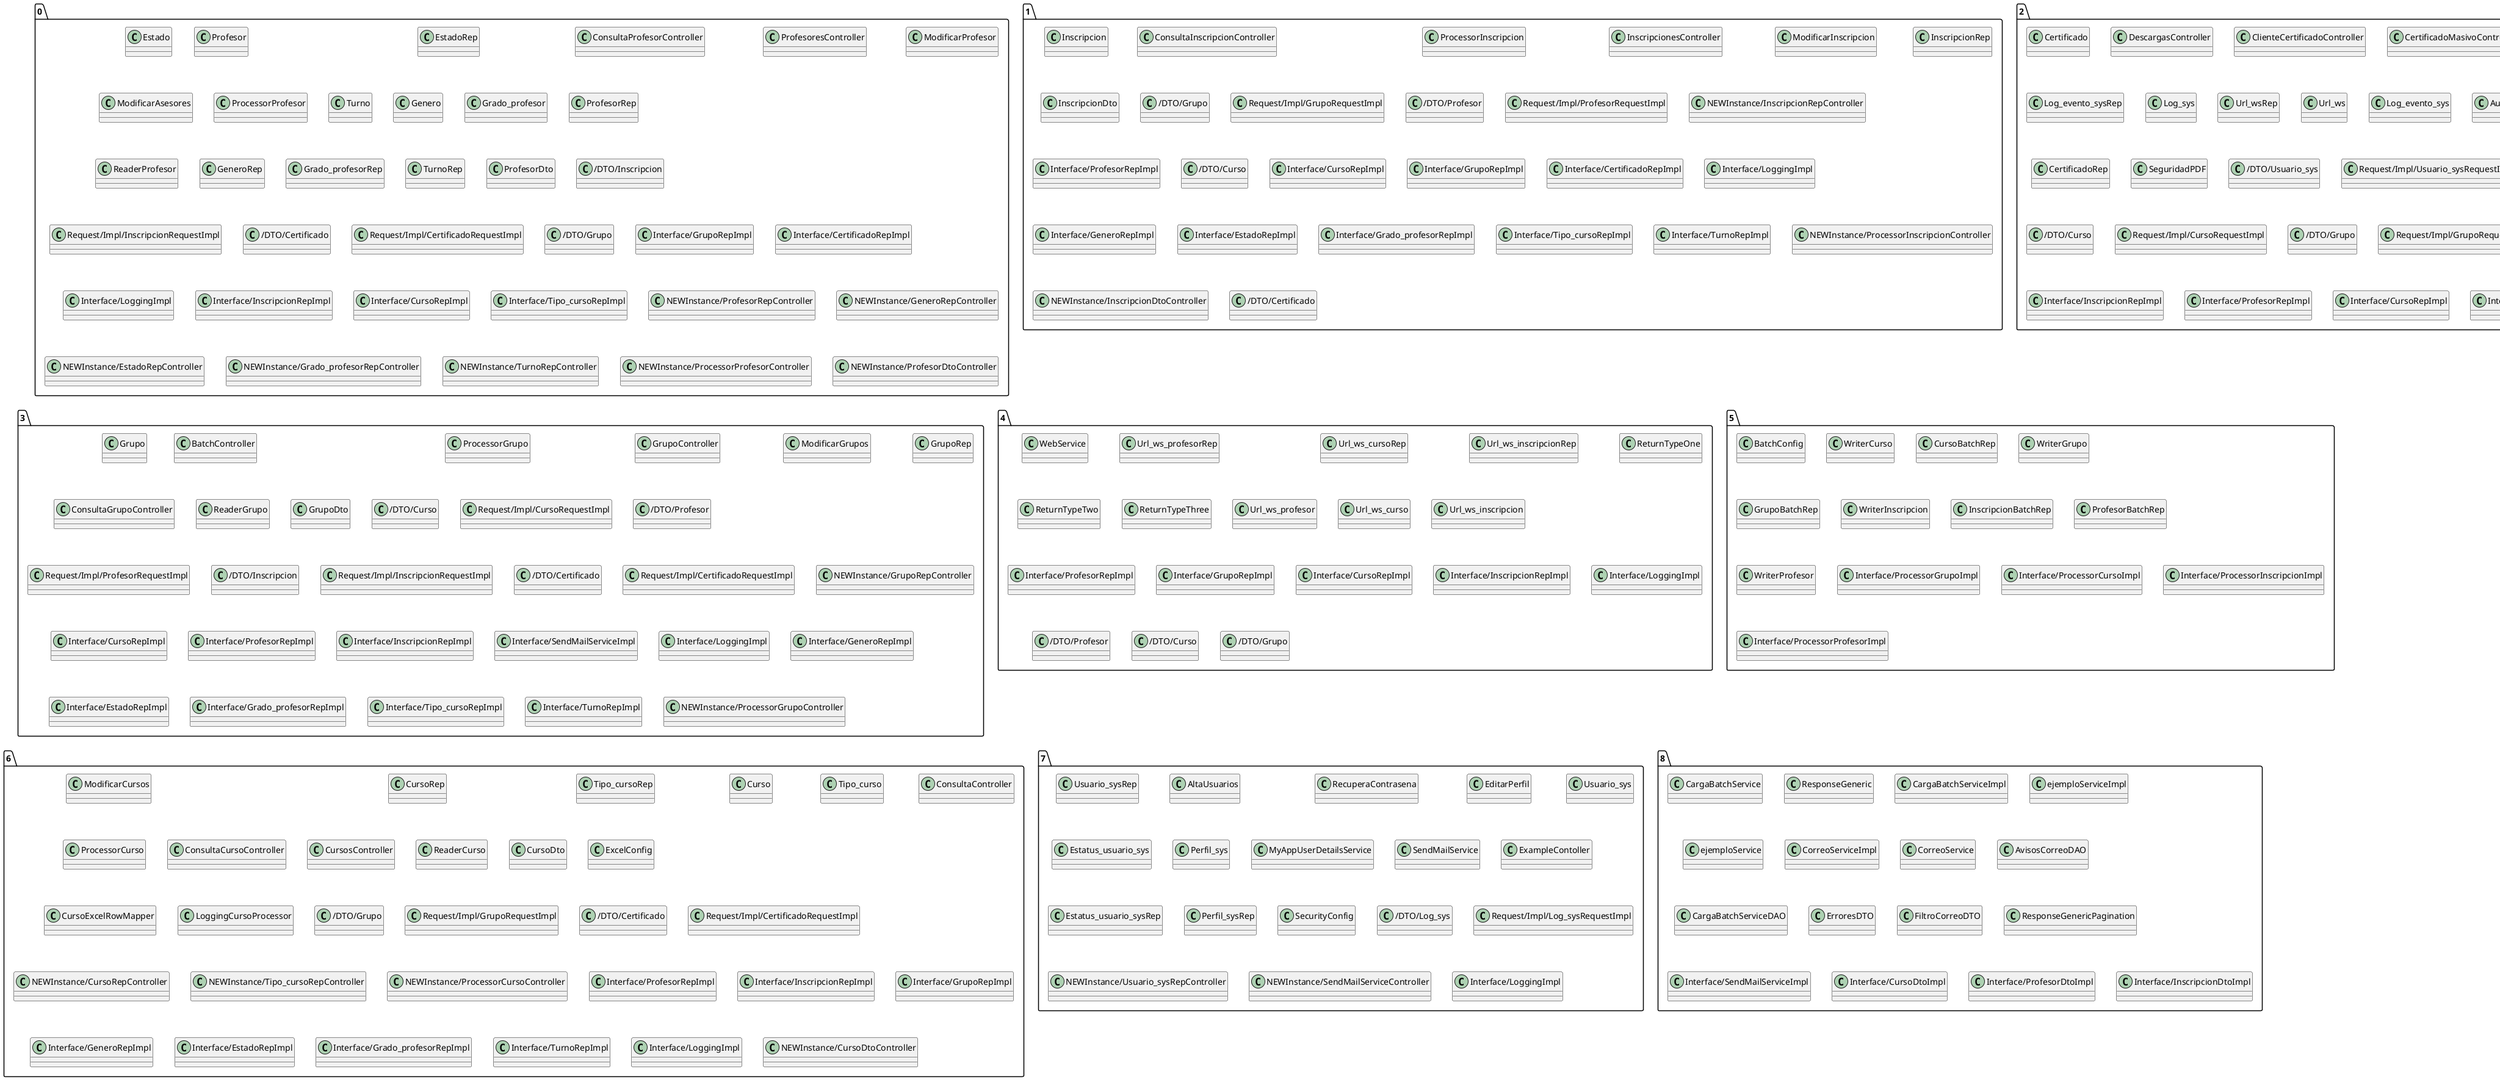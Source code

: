@startuml
package 0 <<Folder>> {
Class 0.Estado {
}
Class 0.Profesor {
}
Class 0.EstadoRep {
}
Class 0.ConsultaProfesorController {
}
Class 0.ProfesoresController {
}
Class 0.ModificarProfesor {
}
Class 0.ModificarAsesores {
}
Class 0.ProcessorProfesor {
}
Class 0.Turno {
}
Class 0.Genero {
}
Class 0.Grado_profesor {
}
Class 0.ProfesorRep {
}
Class 0.ReaderProfesor {
}
Class 0.GeneroRep {
}
Class 0.Grado_profesorRep {
}
Class 0.TurnoRep {
}
Class 0.ProfesorDto {
}
Class 0./DTO/Inscripcion {
}
Class 0.Request/Impl/InscripcionRequestImpl {
}
Class 0./DTO/Certificado {
}
Class 0.Request/Impl/CertificadoRequestImpl {
}
Class 0./DTO/Grupo {
}
Class 0.Interface/GrupoRepImpl {
}
Class 0.Interface/CertificadoRepImpl {
}
Class 0.Interface/LoggingImpl {
}
Class 0.Interface/InscripcionRepImpl {
}
Class 0.Interface/GrupoRepImpl {
}
Class 0.Interface/CursoRepImpl {
}
Class 0.Interface/Tipo_cursoRepImpl {
}
Class 0.Interface/LoggingImpl {
}
Class 0.Interface/InscripcionRepImpl {
}
Class 0.Interface/GrupoRepImpl {
}
Class 0.Interface/CursoRepImpl {
}
Class 0.Interface/Tipo_cursoRepImpl {
}
Class 0.Interface/LoggingImpl {
}
Class 0.NEWInstance/ProfesorRepController {
}
Class 0.NEWInstance/ProfesorRepController {
}
Class 0.NEWInstance/ProfesorRepController {
}
Class 0.NEWInstance/ProfesorRepController {
}
Class 0.NEWInstance/GeneroRepController {
}
Class 0.NEWInstance/EstadoRepController {
}
Class 0.NEWInstance/Grado_profesorRepController {
}
Class 0.NEWInstance/TurnoRepController {
}
Class 0.NEWInstance/ProfesorRepController {
}
Class 0.NEWInstance/ProfesorRepController {
}
Class 0.NEWInstance/ProfesorRepController {
}
Class 0.NEWInstance/ProfesorRepController {
}
Class 0.NEWInstance/ProfesorRepController {
}
Class 0.NEWInstance/ProfesorRepController {
}
Class 0.NEWInstance/ProfesorRepController {
}
Class 0.NEWInstance/GeneroRepController {
}
Class 0.NEWInstance/EstadoRepController {
}
Class 0.NEWInstance/Grado_profesorRepController {
}
Class 0.NEWInstance/TurnoRepController {
}
Class 0.NEWInstance/ProfesorRepController {
}
Class 0.NEWInstance/ProcessorProfesorController {
}
Class 0.NEWInstance/ProfesorRepController {
}
Class 0.NEWInstance/GeneroRepController {
}
Class 0.NEWInstance/EstadoRepController {
}
Class 0.NEWInstance/Grado_profesorRepController {
}
Class 0.NEWInstance/TurnoRepController {
}
Class 0.NEWInstance/ProfesorRepController {
}
Class 0.NEWInstance/ProfesorDtoController {
}
}
package 1 <<Folder>> {
Class 1.Inscripcion {
}
Class 1.ConsultaInscripcionController {
}
Class 1.ProcessorInscripcion {
}
Class 1.InscripcionesController {
}
Class 1.ModificarInscripcion {
}
Class 1.InscripcionRep {
}
Class 1.InscripcionDto {
}
Class 1./DTO/Grupo {
}
Class 1.Request/Impl/GrupoRequestImpl {
}
Class 1./DTO/Profesor {
}
Class 1.Request/Impl/ProfesorRequestImpl {
}
Class 1.NEWInstance/InscripcionRepController {
}
Class 1.NEWInstance/InscripcionRepController {
}
Class 1.Interface/ProfesorRepImpl {
}
Class 1./DTO/Curso {
}
Class 1.Interface/CursoRepImpl {
}
Class 1.Interface/GrupoRepImpl {
}
Class 1.Interface/CertificadoRepImpl {
}
Class 1.Interface/ProfesorRepImpl {
}
Class 1.Interface/GrupoRepImpl {
}
Class 1.Interface/CursoRepImpl {
}
Class 1.Interface/GrupoRepImpl {
}
Class 1.Interface/ProfesorRepImpl {
}
Class 1.Interface/LoggingImpl {
}
Class 1.Interface/ProfesorRepImpl {
}
Class 1.Interface/GrupoRepImpl {
}
Class 1.Interface/CursoRepImpl {
}
Class 1.Interface/GeneroRepImpl {
}
Class 1.Interface/EstadoRepImpl {
}
Class 1.Interface/Grado_profesorRepImpl {
}
Class 1.Interface/Tipo_cursoRepImpl {
}
Class 1.Interface/TurnoRepImpl {
}
Class 1.Interface/LoggingImpl {
}
Class 1.NEWInstance/InscripcionRepController {
}
Class 1.NEWInstance/InscripcionRepController {
}
Class 1.NEWInstance/InscripcionRepController {
}
Class 1.NEWInstance/InscripcionRepController {
}
Class 1.NEWInstance/ProcessorInscripcionController {
}
Class 1.NEWInstance/InscripcionRepController {
}
Class 1.NEWInstance/InscripcionDtoController {
}
Class 1./DTO/Certificado {
}
}
package 2 <<Folder>> {
Class 2.Certificado {
}
Class 2.DescargasController {
}
Class 2.ClienteCertificadoController {
}
Class 2.CertificadoMasivoController {
}
Class 2.Logging {
}
Class 2.Log_sysRep {
}
Class 2.Log_evento_sysRep {
}
Class 2.Log_sys {
}
Class 2.Url_wsRep {
}
Class 2.Url_ws {
}
Class 2.Log_evento_sys {
}
Class 2.AuditoriasController {
}
Class 2.CertificadoRep {
}
Class 2.SeguridadPDF {
}
Class 2./DTO/Usuario_sys {
}
Class 2.Request/Impl/Usuario_sysRequestImpl {
}
Class 2./DTO/Profesor {
}
Class 2.Request/Impl/ProfesorRequestImpl {
}
Class 2./DTO/Curso {
}
Class 2.Request/Impl/CursoRequestImpl {
}
Class 2./DTO/Grupo {
}
Class 2.Request/Impl/GrupoRequestImpl {
}
Class 2.NEWInstance/CertificadoRepController {
}
Class 2.NEWInstance/LoggingController {
}
Class 2.NEWInstance/LoggingController {
}
Class 2.NEWInstance/LoggingController {
}
Class 2.NEWInstance/CertificadoRepController {
}
Class 2.NEWInstance/LoggingController {
}
Class 2.NEWInstance/LoggingController {
}
Class 2.Interface/InscripcionRepImpl {
}
Class 2.Interface/ProfesorRepImpl {
}
Class 2.Interface/ProfesorRepImpl {
}
Class 2.Interface/CursoRepImpl {
}
Class 2.Interface/GrupoRepImpl {
}
Class 2.Interface/ProfesorRepImpl {
}
Class 2.Interface/CursoRepImpl {
}
Class 2.Interface/GrupoRepImpl {
}
Class 2.Interface/Usuario_sysRepImpl {
}
Class 2.NEWInstance/LoggingController {
}
Class 2.NEWInstance/LoggingController {
}
Class 2.NEWInstance/LoggingController {
}
Class 2.NEWInstance/LoggingController {
}
Class 2.NEWInstance/LoggingController {
}
Class 2.NEWInstance/LoggingController {
}
Class 2.NEWInstance/LoggingController {
}
Class 2.NEWInstance/LoggingController {
}
Class 2./DTO/Inscripcion {
}
}
package 3 <<Folder>> {
Class 3.Grupo {
}
Class 3.BatchController {
}
Class 3.ProcessorGrupo {
}
Class 3.GrupoController {
}
Class 3.ModificarGrupos {
}
Class 3.GrupoRep {
}
Class 3.ConsultaGrupoController {
}
Class 3.ReaderGrupo {
}
Class 3.GrupoDto {
}
Class 3./DTO/Curso {
}
Class 3.Request/Impl/CursoRequestImpl {
}
Class 3./DTO/Profesor {
}
Class 3.Request/Impl/ProfesorRequestImpl {
}
Class 3./DTO/Inscripcion {
}
Class 3.Request/Impl/InscripcionRequestImpl {
}
Class 3./DTO/Certificado {
}
Class 3.Request/Impl/CertificadoRequestImpl {
}
Class 3.NEWInstance/GrupoRepController {
}
Class 3.NEWInstance/GrupoRepController {
}
Class 3.NEWInstance/GrupoRepController {
}
Class 3.NEWInstance/GrupoRepController {
}
Class 3.NEWInstance/GrupoRepController {
}
Class 3.NEWInstance/GrupoRepController {
}
Class 3.NEWInstance/GrupoRepController {
}
Class 3.NEWInstance/GrupoRepController {
}
Class 3.NEWInstance/GrupoRepController {
}
Class 3.Interface/CursoRepImpl {
}
Class 3.Interface/ProfesorRepImpl {
}
Class 3.Interface/InscripcionRepImpl {
}
Class 3.Interface/SendMailServiceImpl {
}
Class 3.Interface/CursoRepImpl {
}
Class 3.Interface/ProfesorRepImpl {
}
Class 3.Interface/CursoRepImpl {
}
Class 3.Interface/ProfesorRepImpl {
}
Class 3.Interface/LoggingImpl {
}
Class 3.Interface/ProfesorRepImpl {
}
Class 3.Interface/InscripcionRepImpl {
}
Class 3.Interface/CursoRepImpl {
}
Class 3.Interface/GeneroRepImpl {
}
Class 3.Interface/EstadoRepImpl {
}
Class 3.Interface/Grado_profesorRepImpl {
}
Class 3.Interface/Tipo_cursoRepImpl {
}
Class 3.Interface/TurnoRepImpl {
}
Class 3.Interface/LoggingImpl {
}
Class 3.NEWInstance/GrupoRepController {
}
Class 3.NEWInstance/ProcessorGrupoController {
}
Class 3.NEWInstance/GrupoRepController {
}
Class 3.NEWInstance/GrupoRepController {
}
}
package 4 <<Folder>> {
Class 4.WebService {
}
Class 4.Url_ws_profesorRep {
}
Class 4.Url_ws_cursoRep {
}
Class 4.Url_ws_inscripcionRep {
}
Class 4.ReturnTypeOne {
}
Class 4.ReturnTypeTwo {
}
Class 4.ReturnTypeThree {
}
Class 4.Url_ws_profesor {
}
Class 4.Url_ws_curso {
}
Class 4.Url_ws_inscripcion {
}
Class 4.Interface/ProfesorRepImpl {
}
Class 4.Interface/GrupoRepImpl {
}
Class 4.Interface/CursoRepImpl {
}
Class 4.Interface/InscripcionRepImpl {
}
Class 4.Interface/LoggingImpl {
}
Class 4./DTO/Profesor {
}
Class 4./DTO/Curso {
}
Class 4./DTO/Grupo {
}
}
package 5 <<Folder>> {
Class 5.BatchConfig {
}
Class 5.WriterCurso {
}
Class 5.CursoBatchRep {
}
Class 5.WriterGrupo {
}
Class 5.GrupoBatchRep {
}
Class 5.WriterInscripcion {
}
Class 5.InscripcionBatchRep {
}
Class 5.ProfesorBatchRep {
}
Class 5.WriterProfesor {
}
Class 5.Interface/ProcessorGrupoImpl {
}
Class 5.Interface/ProcessorCursoImpl {
}
Class 5.Interface/ProcessorInscripcionImpl {
}
Class 5.Interface/ProcessorProfesorImpl {
}
}
package 6 <<Folder>> {
Class 6.ModificarCursos {
}
Class 6.CursoRep {
}
Class 6.Tipo_cursoRep {
}
Class 6.Curso {
}
Class 6.Tipo_curso {
}
Class 6.ConsultaController {
}
Class 6.ProcessorCurso {
}
Class 6.ConsultaCursoController {
}
Class 6.CursosController {
}
Class 6.ReaderCurso {
}
Class 6.CursoDto {
}
Class 6.ExcelConfig {
}
Class 6.CursoExcelRowMapper {
}
Class 6.LoggingCursoProcessor {
}
Class 6./DTO/Grupo {
}
Class 6.Request/Impl/GrupoRequestImpl {
}
Class 6./DTO/Grupo {
}
Class 6.Request/Impl/GrupoRequestImpl {
}
Class 6./DTO/Certificado {
}
Class 6.Request/Impl/CertificadoRequestImpl {
}
Class 6.NEWInstance/CursoRepController {
}
Class 6.NEWInstance/Tipo_cursoRepController {
}
Class 6.NEWInstance/CursoRepController {
}
Class 6.NEWInstance/Tipo_cursoRepController {
}
Class 6.NEWInstance/CursoRepController {
}
Class 6.NEWInstance/CursoRepController {
}
Class 6.NEWInstance/CursoRepController {
}
Class 6.NEWInstance/Tipo_cursoRepController {
}
Class 6.NEWInstance/CursoRepController {
}
Class 6.NEWInstance/CursoRepController {
}
Class 6.NEWInstance/CursoRepController {
}
Class 6.NEWInstance/CursoRepController {
}
Class 6.NEWInstance/CursoRepController {
}
Class 6.NEWInstance/CursoRepController {
}
Class 6.NEWInstance/Tipo_cursoRepController {
}
Class 6.NEWInstance/CursoRepController {
}
Class 6.NEWInstance/ProcessorCursoController {
}
Class 6.Interface/ProfesorRepImpl {
}
Class 6.Interface/InscripcionRepImpl {
}
Class 6.Interface/GrupoRepImpl {
}
Class 6.Interface/GeneroRepImpl {
}
Class 6.Interface/EstadoRepImpl {
}
Class 6.Interface/Grado_profesorRepImpl {
}
Class 6.Interface/TurnoRepImpl {
}
Class 6.Interface/LoggingImpl {
}
Class 6.Interface/ProfesorRepImpl {
}
Class 6.Interface/GrupoRepImpl {
}
Class 6.Interface/LoggingImpl {
}
Class 6.NEWInstance/CursoDtoController {
}
}
package 7 <<Folder>> {
Class 7.Usuario_sysRep {
}
Class 7.AltaUsuarios {
}
Class 7.RecuperaContrasena {
}
Class 7.EditarPerfil {
}
Class 7.Usuario_sys {
}
Class 7.Estatus_usuario_sys {
}
Class 7.Perfil_sys {
}
Class 7.MyAppUserDetailsService {
}
Class 7.SendMailService {
}
Class 7.ExampleContoller {
}
Class 7.Estatus_usuario_sysRep {
}
Class 7.Perfil_sysRep {
}
Class 7.SecurityConfig {
}
Class 7./DTO/Log_sys {
}
Class 7.Request/Impl/Log_sysRequestImpl {
}
Class 7.NEWInstance/Usuario_sysRepController {
}
Class 7.NEWInstance/SendMailServiceController {
}
Class 7.Interface/LoggingImpl {
}
Class 7.Interface/LoggingImpl {
}
Class 7.Interface/LoggingImpl {
}
Class 7.NEWInstance/SendMailServiceController {
}
Class 7.NEWInstance/SendMailServiceController {
}
}
package 8 <<Folder>> {
Class 8.CargaBatchService {
}
Class 8.ResponseGeneric {
}
Class 8.CargaBatchServiceImpl {
}
Class 8.ejemploServiceImpl {
}
Class 8.ejemploService {
}
Class 8.CorreoServiceImpl {
}
Class 8.CorreoService {
}
Class 8.AvisosCorreoDAO {
}
Class 8.CargaBatchServiceDAO {
}
Class 8.ErroresDTO {
}
Class 8.FiltroCorreoDTO {
}
Class 8.ResponseGenericPagination {
}
Class 8.Interface/SendMailServiceImpl {
}
Class 8.Interface/SendMailServiceImpl {
}
Class 8.Interface/CursoDtoImpl {
}
Class 8.Interface/ProfesorDtoImpl {
}
Class 8.Interface/InscripcionDtoImpl {
}
}
@enduml
